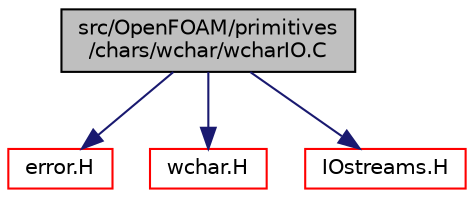 digraph "src/OpenFOAM/primitives/chars/wchar/wcharIO.C"
{
  bgcolor="transparent";
  edge [fontname="Helvetica",fontsize="10",labelfontname="Helvetica",labelfontsize="10"];
  node [fontname="Helvetica",fontsize="10",shape=record];
  Node1 [label="src/OpenFOAM/primitives\l/chars/wchar/wcharIO.C",height=0.2,width=0.4,color="black", fillcolor="grey75", style="filled", fontcolor="black"];
  Node1 -> Node2 [color="midnightblue",fontsize="10",style="solid",fontname="Helvetica"];
  Node2 [label="error.H",height=0.2,width=0.4,color="red",URL="$a08047.html"];
  Node1 -> Node3 [color="midnightblue",fontsize="10",style="solid",fontname="Helvetica"];
  Node3 [label="wchar.H",height=0.2,width=0.4,color="red",URL="$a09154.html",tooltip="A wide-character and a pointer to a wide-character string. "];
  Node1 -> Node4 [color="midnightblue",fontsize="10",style="solid",fontname="Helvetica"];
  Node4 [label="IOstreams.H",height=0.2,width=0.4,color="red",URL="$a08105.html",tooltip="Useful combination of include files which define Sin, Sout and Serr and the use of IO streams general..."];
}
